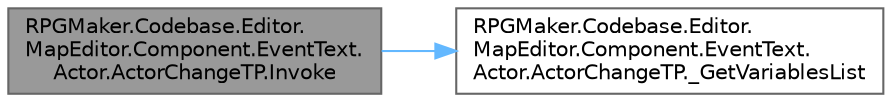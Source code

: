 digraph "RPGMaker.Codebase.Editor.MapEditor.Component.EventText.Actor.ActorChangeTP.Invoke"
{
 // LATEX_PDF_SIZE
  bgcolor="transparent";
  edge [fontname=Helvetica,fontsize=10,labelfontname=Helvetica,labelfontsize=10];
  node [fontname=Helvetica,fontsize=10,shape=box,height=0.2,width=0.4];
  rankdir="LR";
  Node1 [id="Node000001",label="RPGMaker.Codebase.Editor.\lMapEditor.Component.EventText.\lActor.ActorChangeTP.Invoke",height=0.2,width=0.4,color="gray40", fillcolor="grey60", style="filled", fontcolor="black",tooltip=" "];
  Node1 -> Node2 [id="edge1_Node000001_Node000002",color="steelblue1",style="solid",tooltip=" "];
  Node2 [id="Node000002",label="RPGMaker.Codebase.Editor.\lMapEditor.Component.EventText.\lActor.ActorChangeTP._GetVariablesList",height=0.2,width=0.4,color="grey40", fillcolor="white", style="filled",URL="$d2/df1/class_r_p_g_maker_1_1_codebase_1_1_editor_1_1_map_editor_1_1_component_1_1_event_text_1_1_actor_1_1_actor_change_t_p.html#a366e07b476e10fb880f162143afa841a",tooltip=" "];
}
